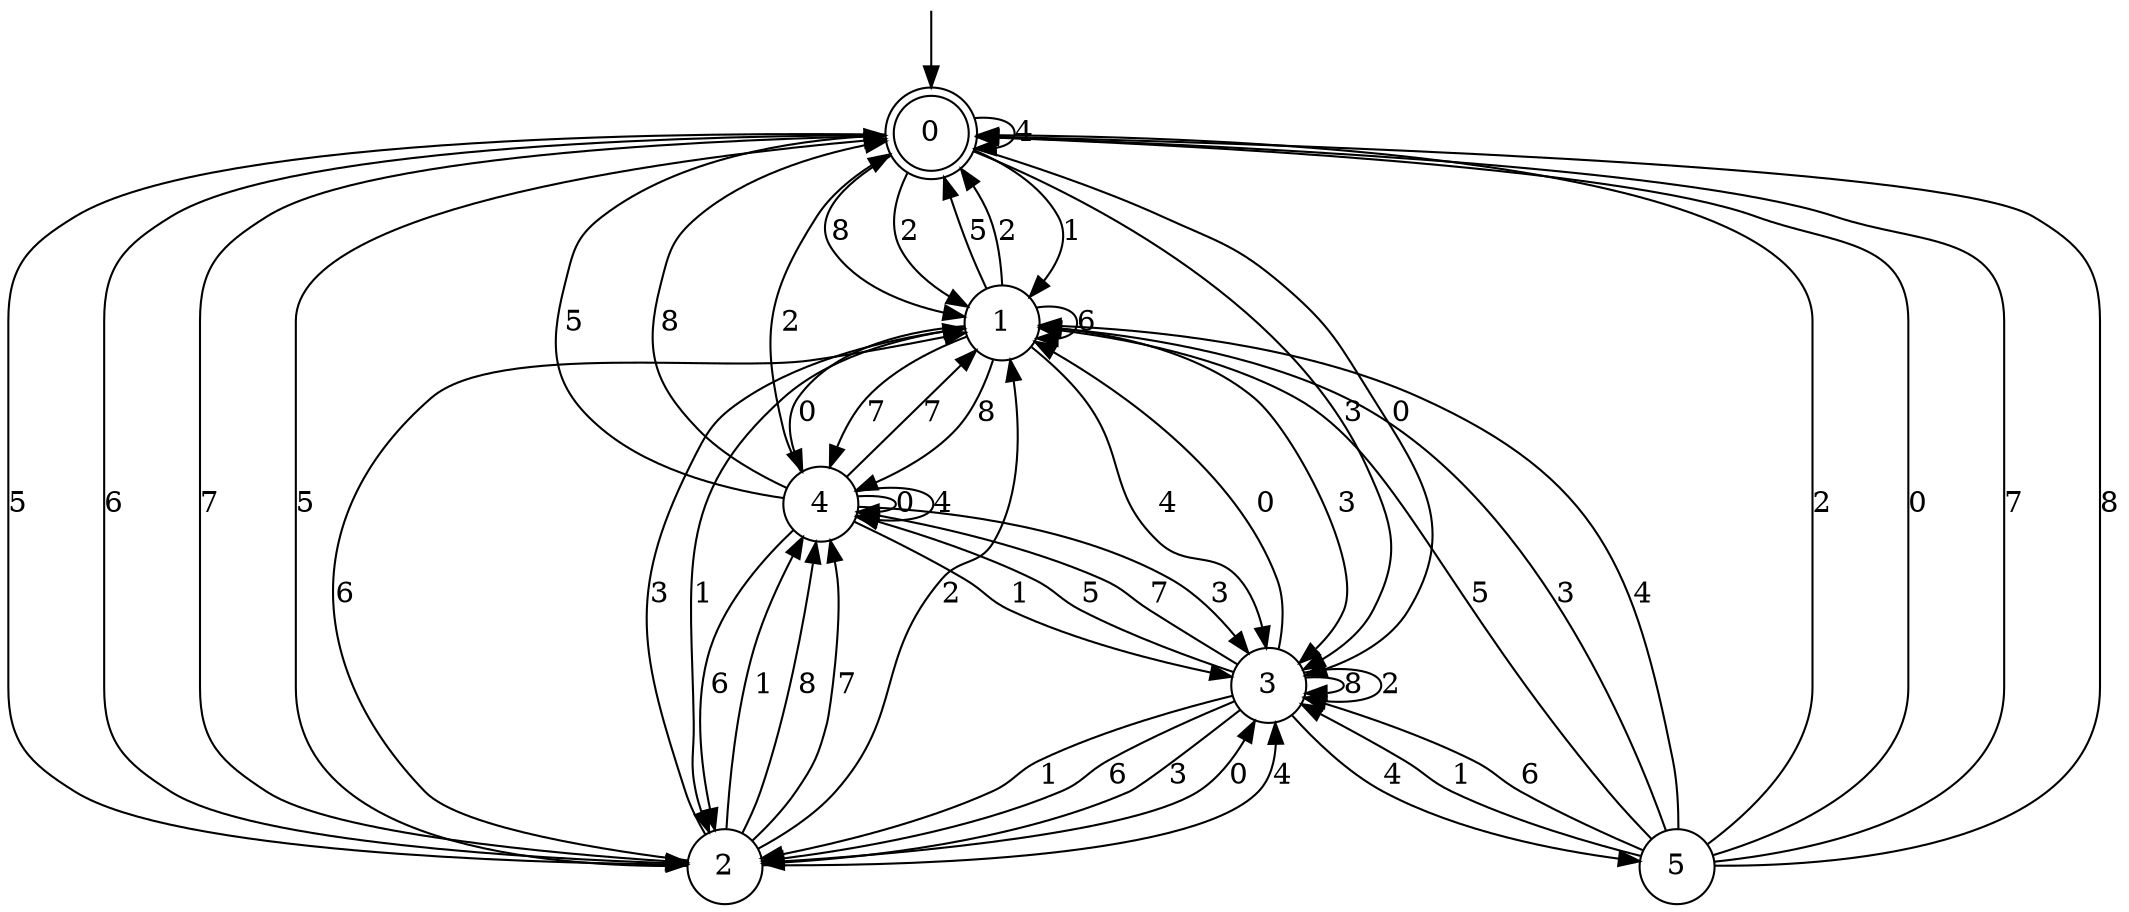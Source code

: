 digraph g {

	s0 [shape="doublecircle" label="0"];
	s1 [shape="circle" label="1"];
	s2 [shape="circle" label="2"];
	s3 [shape="circle" label="3"];
	s4 [shape="circle" label="4"];
	s5 [shape="circle" label="5"];
	s0 -> s1 [label="1"];
	s0 -> s2 [label="5"];
	s0 -> s1 [label="8"];
	s0 -> s1 [label="2"];
	s0 -> s2 [label="6"];
	s0 -> s3 [label="3"];
	s0 -> s3 [label="0"];
	s0 -> s0 [label="4"];
	s0 -> s2 [label="7"];
	s1 -> s2 [label="1"];
	s1 -> s0 [label="5"];
	s1 -> s4 [label="8"];
	s1 -> s0 [label="2"];
	s1 -> s1 [label="6"];
	s1 -> s3 [label="3"];
	s1 -> s4 [label="0"];
	s1 -> s3 [label="4"];
	s1 -> s4 [label="7"];
	s2 -> s4 [label="1"];
	s2 -> s0 [label="5"];
	s2 -> s4 [label="8"];
	s2 -> s1 [label="2"];
	s2 -> s1 [label="6"];
	s2 -> s1 [label="3"];
	s2 -> s3 [label="0"];
	s2 -> s3 [label="4"];
	s2 -> s4 [label="7"];
	s3 -> s2 [label="1"];
	s3 -> s4 [label="5"];
	s3 -> s3 [label="8"];
	s3 -> s3 [label="2"];
	s3 -> s2 [label="6"];
	s3 -> s2 [label="3"];
	s3 -> s1 [label="0"];
	s3 -> s5 [label="4"];
	s3 -> s4 [label="7"];
	s4 -> s3 [label="1"];
	s4 -> s0 [label="5"];
	s4 -> s0 [label="8"];
	s4 -> s0 [label="2"];
	s4 -> s2 [label="6"];
	s4 -> s3 [label="3"];
	s4 -> s4 [label="0"];
	s4 -> s4 [label="4"];
	s4 -> s1 [label="7"];
	s5 -> s3 [label="1"];
	s5 -> s1 [label="5"];
	s5 -> s0 [label="8"];
	s5 -> s0 [label="2"];
	s5 -> s3 [label="6"];
	s5 -> s1 [label="3"];
	s5 -> s0 [label="0"];
	s5 -> s1 [label="4"];
	s5 -> s0 [label="7"];

__start0 [label="" shape="none" width="0" height="0"];
__start0 -> s0;

}

